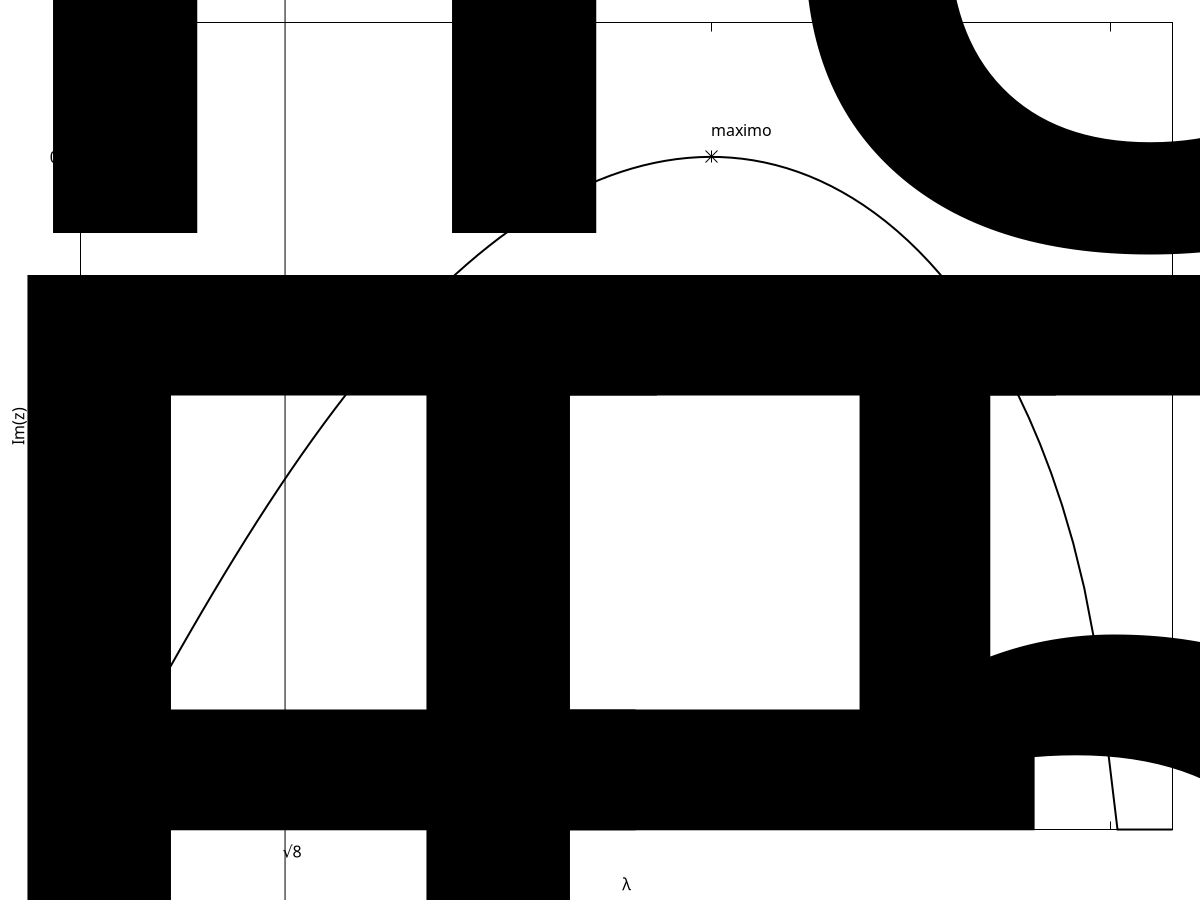 set yrange [0:0.6]
set xrange [0:3]
set ylabel "Im(z)"
set xlabel "{/Symbol l}"
set label 1 "" at sqrt(3),0.5 point pointtype 3 ps 2
set label 2 "maximo" at sqrt(3),0.52
unset key
set ytics (0,0.5)
set xtics ("{/Symbol @{\140}\326}@3" sqrt(3),"{/Symbol @{\140}\326}8" sqrt(8))
set term png font "/usr/share/fonts/truetype/liberation/LiberationSans-Regular.ttf,20" size 1280,720
set output "test1.png"
plot 0.5*imag(x+sqrt(4+(x**2)-(4*sqrt(1+(x**2))))) lt -1 lw 2
